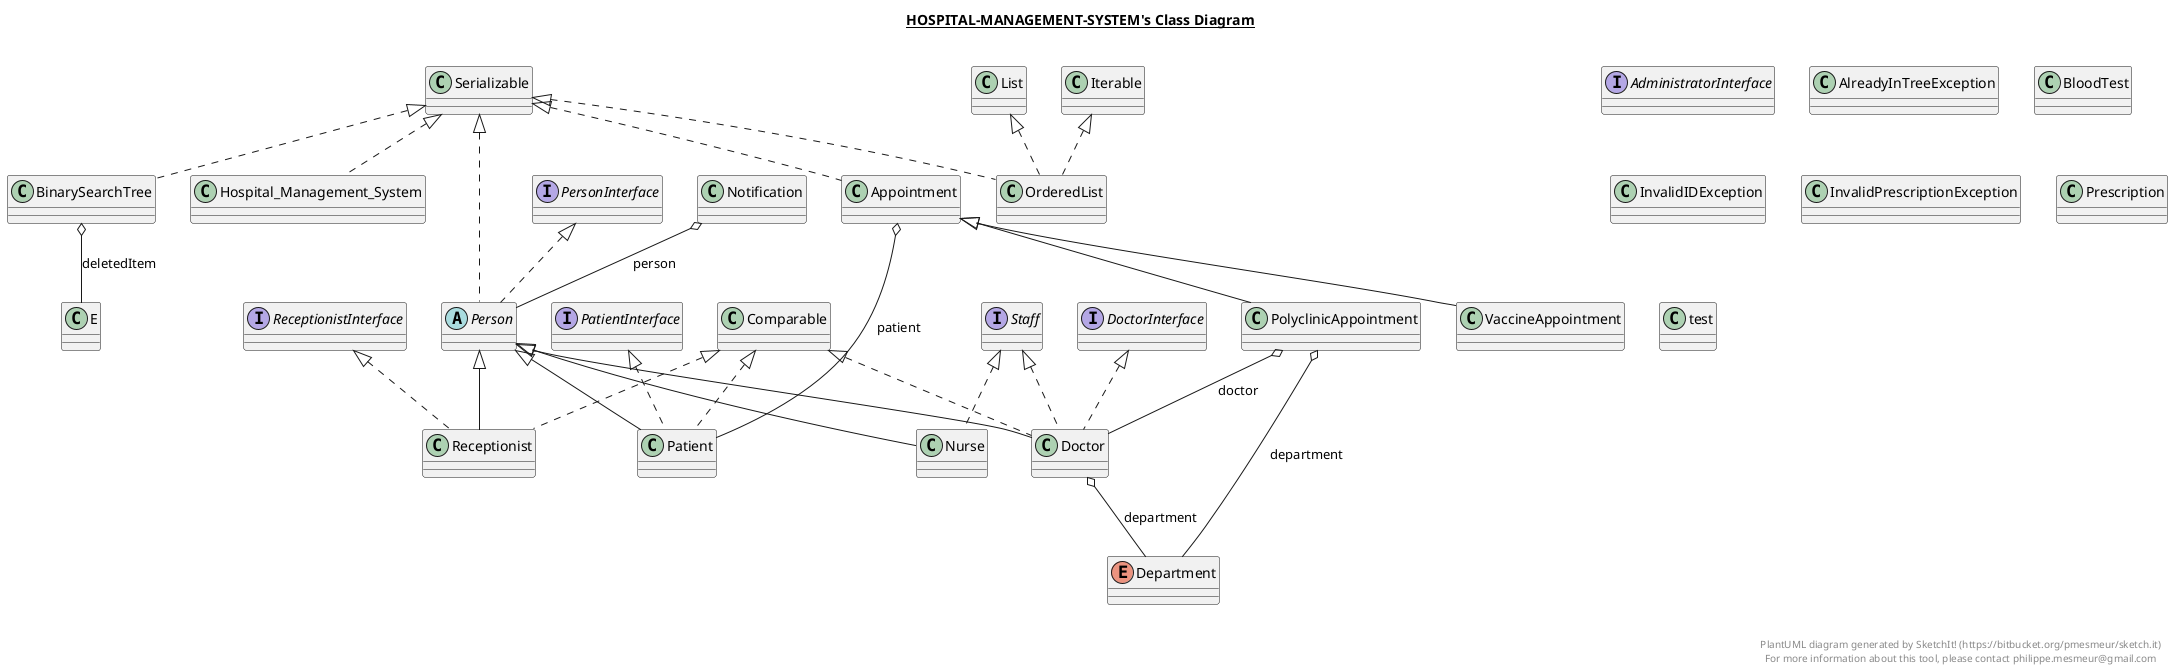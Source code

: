 @startuml

title __HOSPITAL-MANAGEMENT-SYSTEM's Class Diagram__\n


    interface AdministratorInterface {
    }

  


    class AlreadyInTreeException {
    }

  


    class Appointment {
    }

  


    class BinarySearchTree {
    }

  

    class BloodTest {
    }

  


    enum Department {
    }

  


    class Doctor {
    }

  


    interface DoctorInterface {
    }

  

    class Hospital_Management_System {
    }

  


    class InvalidIDException {
    }

  


    class InvalidPrescriptionException {
    }

  


    class Notification {
    }

  


    class Nurse {
    }

  


    class OrderedList {
    }

  


    class Patient {
    }

  

    interface PatientInterface {
    }


    abstract class Person {
    }


    interface PersonInterface {
    }


    class PolyclinicAppointment {
    }


    class Prescription {
    }


    class Receptionist {
    }


    interface ReceptionistInterface {
    }


    interface Staff {
    }


    class VaccineAppointment {
    }


    class test {
    }


  Appointment .up.|> Serializable
  Appointment o-- Patient : patient
  BinarySearchTree .up.|> Serializable
  BinarySearchTree o-- E : deletedItem
  Doctor .up.|> Comparable
  Doctor .up.|> DoctorInterface
  Doctor .up.|> Staff
  Doctor -up-|> Person
  Doctor o-- Department : department
  Hospital_Management_System .up.|> Serializable
  Notification o-- Person : person
  Nurse .up.|> Staff
  Nurse -up-|> Person
  OrderedList .up.|> Iterable
  OrderedList .up.|> List
  OrderedList .up.|> Serializable
  Patient .up.|> Comparable
  Patient .up.|> PatientInterface
  Patient -up-|> Person
  Person .up.|> PersonInterface
  Person .up.|> Serializable
  PolyclinicAppointment -up-|> Appointment
  PolyclinicAppointment o-- Department : department
  PolyclinicAppointment o-- Doctor : doctor
  Receptionist .up.|> Comparable
  Receptionist .up.|> ReceptionistInterface
  Receptionist -up-|> Person
  VaccineAppointment -up-|> Appointment


right footer


PlantUML diagram generated by SketchIt! (https://bitbucket.org/pmesmeur/sketch.it)
For more information about this tool, please contact philippe.mesmeur@gmail.com
endfooter

@enduml
